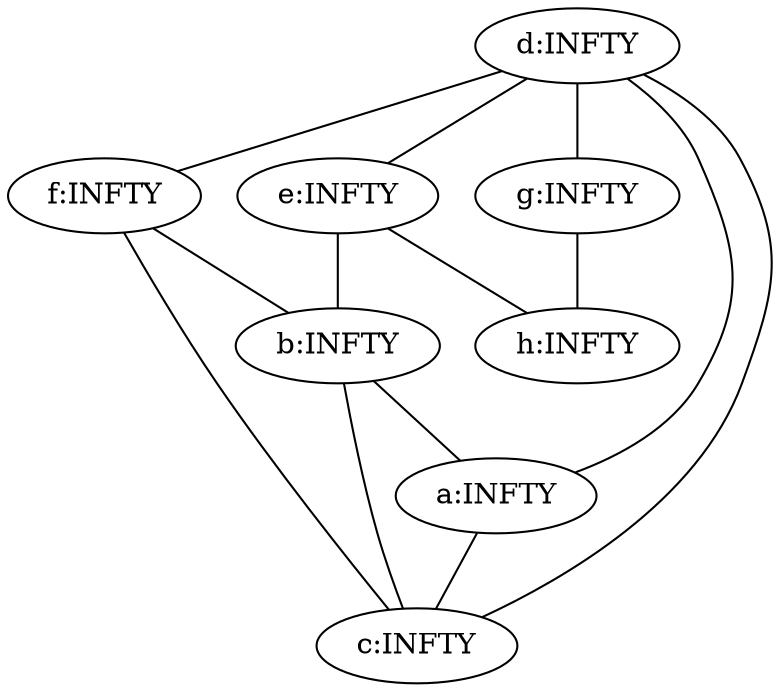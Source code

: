 Graph {
a [ label="a:INFTY" ];
b [ label="b:INFTY" ];
c [ label="c:INFTY" ];
d [ label="d:INFTY" ];
e [ label="e:INFTY" ];
f [ label="f:INFTY" ];
g [ label="g:INFTY" ];
h [ label="h:INFTY" ];
d--a[label="", penwidth=1];
d--c[label="", penwidth=1];
d--e[label="", penwidth=1];
d--f[label="", penwidth=1];
d--g[label="", penwidth=1];
e--b[label="", penwidth=1];
e--h[label="", penwidth=1];
f--b[label="", penwidth=1];
f--c[label="", penwidth=1];
b--a[label="", penwidth=1];
b--c[label="", penwidth=1];
g--h[label="", penwidth=1];
a--c[label="", penwidth=1];
}